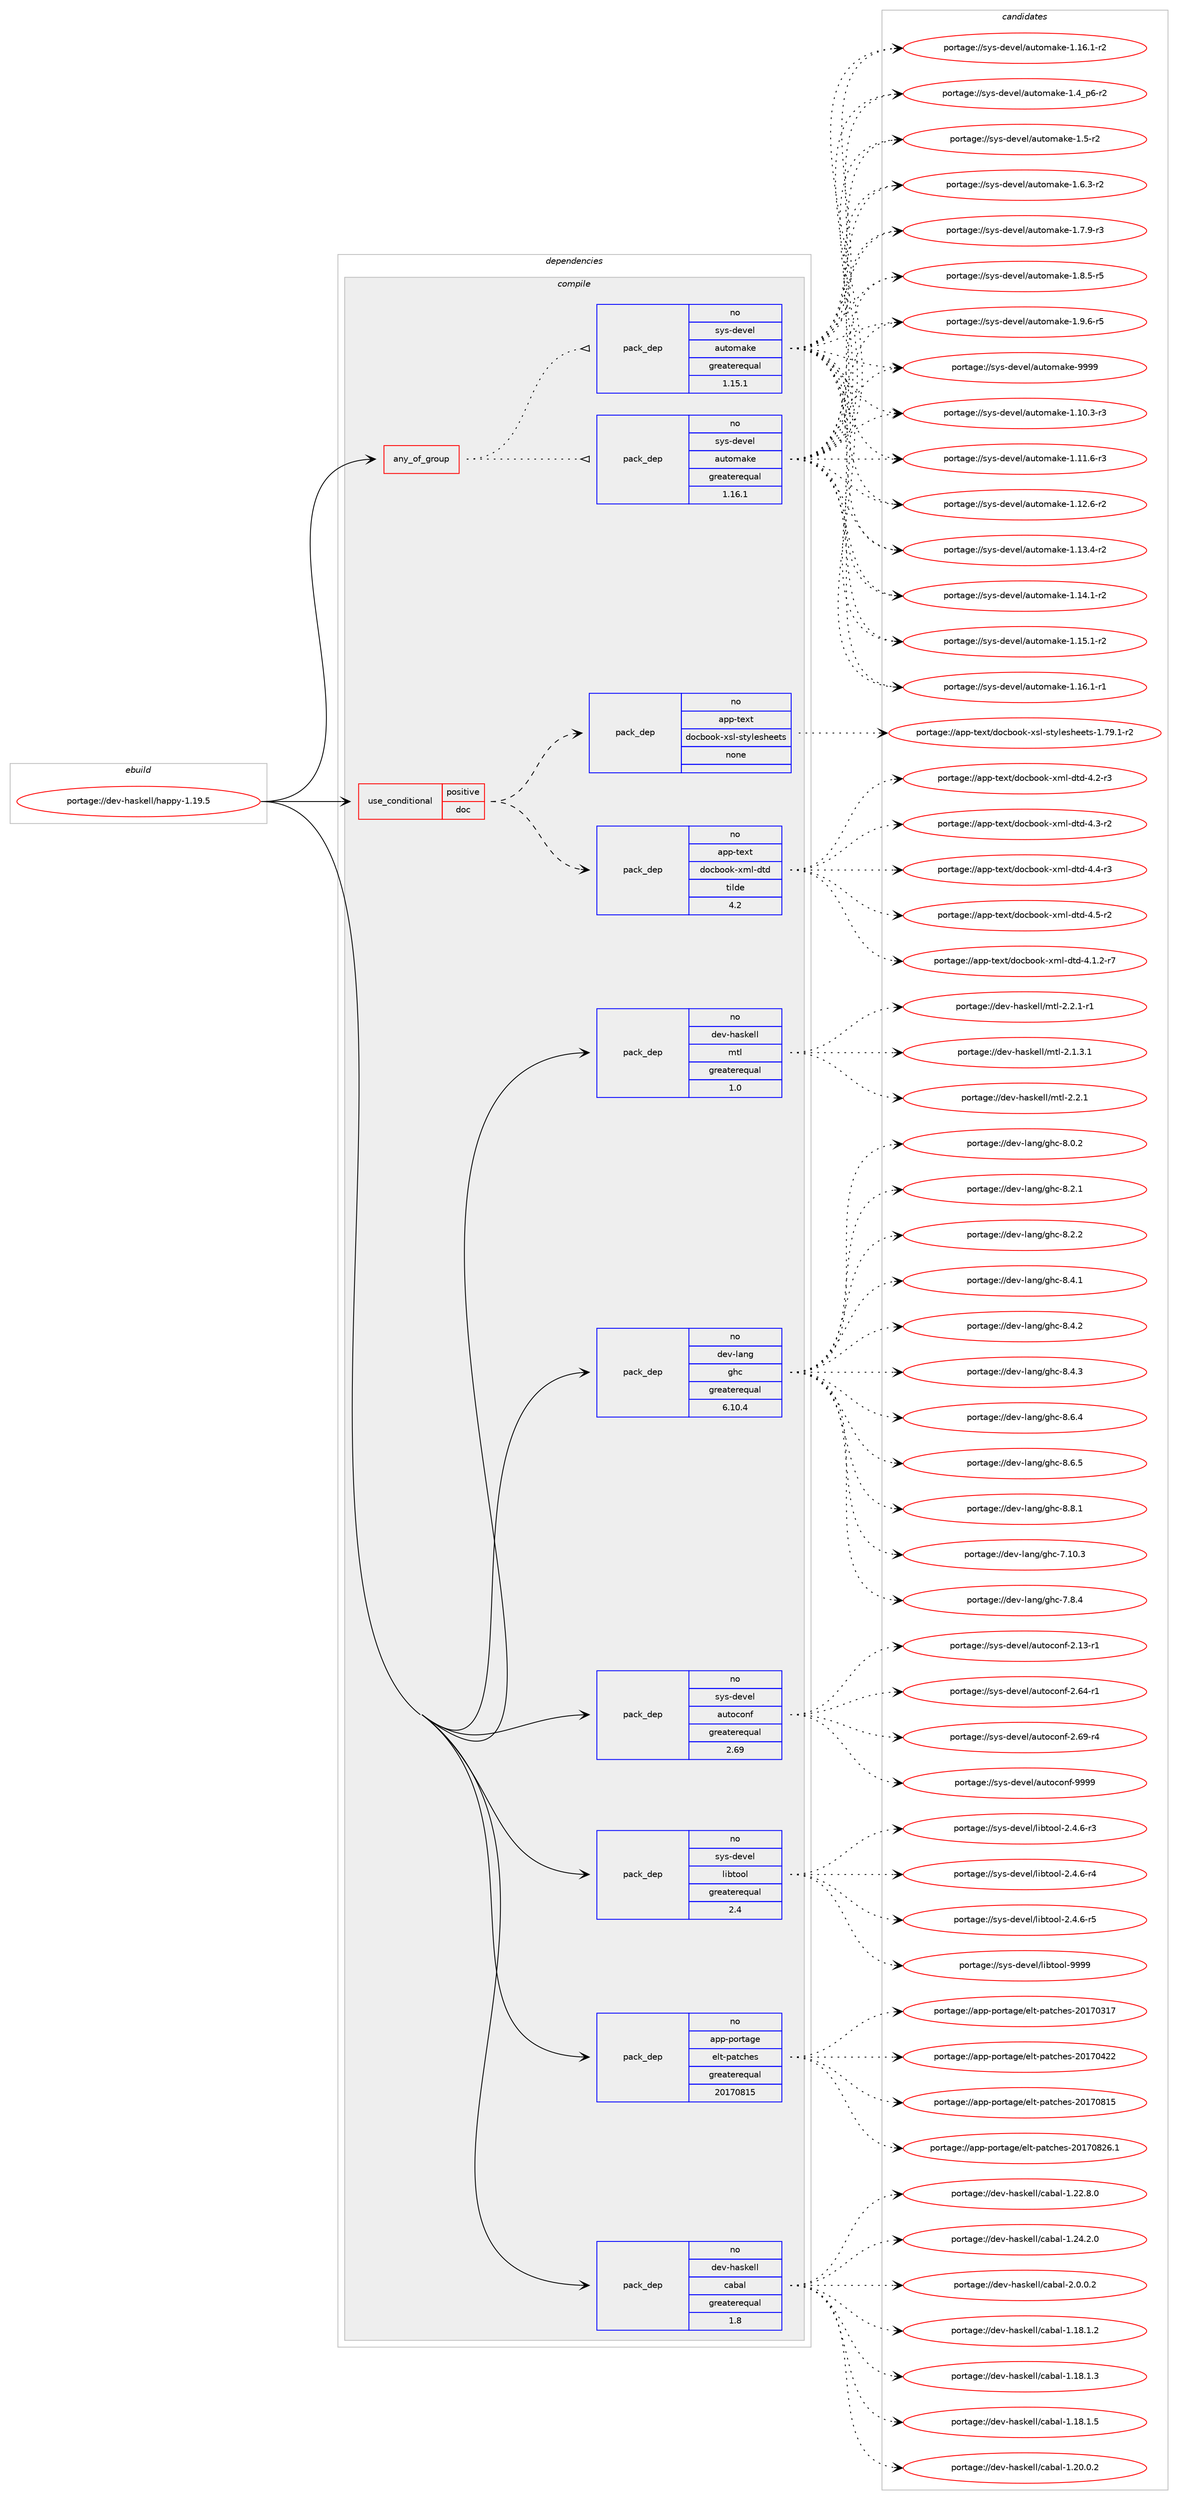 digraph prolog {

# *************
# Graph options
# *************

newrank=true;
concentrate=true;
compound=true;
graph [rankdir=LR,fontname=Helvetica,fontsize=10,ranksep=1.5];#, ranksep=2.5, nodesep=0.2];
edge  [arrowhead=vee];
node  [fontname=Helvetica,fontsize=10];

# **********
# The ebuild
# **********

subgraph cluster_leftcol {
color=gray;
rank=same;
label=<<i>ebuild</i>>;
id [label="portage://dev-haskell/happy-1.19.5", color=red, width=4, href="../dev-haskell/happy-1.19.5.svg"];
}

# ****************
# The dependencies
# ****************

subgraph cluster_midcol {
color=gray;
label=<<i>dependencies</i>>;
subgraph cluster_compile {
fillcolor="#eeeeee";
style=filled;
label=<<i>compile</i>>;
subgraph any1759 {
dependency69314 [label=<<TABLE BORDER="0" CELLBORDER="1" CELLSPACING="0" CELLPADDING="4"><TR><TD CELLPADDING="10">any_of_group</TD></TR></TABLE>>, shape=none, color=red];subgraph pack52132 {
dependency69315 [label=<<TABLE BORDER="0" CELLBORDER="1" CELLSPACING="0" CELLPADDING="4" WIDTH="220"><TR><TD ROWSPAN="6" CELLPADDING="30">pack_dep</TD></TR><TR><TD WIDTH="110">no</TD></TR><TR><TD>sys-devel</TD></TR><TR><TD>automake</TD></TR><TR><TD>greaterequal</TD></TR><TR><TD>1.16.1</TD></TR></TABLE>>, shape=none, color=blue];
}
dependency69314:e -> dependency69315:w [weight=20,style="dotted",arrowhead="oinv"];
subgraph pack52133 {
dependency69316 [label=<<TABLE BORDER="0" CELLBORDER="1" CELLSPACING="0" CELLPADDING="4" WIDTH="220"><TR><TD ROWSPAN="6" CELLPADDING="30">pack_dep</TD></TR><TR><TD WIDTH="110">no</TD></TR><TR><TD>sys-devel</TD></TR><TR><TD>automake</TD></TR><TR><TD>greaterequal</TD></TR><TR><TD>1.15.1</TD></TR></TABLE>>, shape=none, color=blue];
}
dependency69314:e -> dependency69316:w [weight=20,style="dotted",arrowhead="oinv"];
}
id:e -> dependency69314:w [weight=20,style="solid",arrowhead="vee"];
subgraph cond15366 {
dependency69317 [label=<<TABLE BORDER="0" CELLBORDER="1" CELLSPACING="0" CELLPADDING="4"><TR><TD ROWSPAN="3" CELLPADDING="10">use_conditional</TD></TR><TR><TD>positive</TD></TR><TR><TD>doc</TD></TR></TABLE>>, shape=none, color=red];
subgraph pack52134 {
dependency69318 [label=<<TABLE BORDER="0" CELLBORDER="1" CELLSPACING="0" CELLPADDING="4" WIDTH="220"><TR><TD ROWSPAN="6" CELLPADDING="30">pack_dep</TD></TR><TR><TD WIDTH="110">no</TD></TR><TR><TD>app-text</TD></TR><TR><TD>docbook-xml-dtd</TD></TR><TR><TD>tilde</TD></TR><TR><TD>4.2</TD></TR></TABLE>>, shape=none, color=blue];
}
dependency69317:e -> dependency69318:w [weight=20,style="dashed",arrowhead="vee"];
subgraph pack52135 {
dependency69319 [label=<<TABLE BORDER="0" CELLBORDER="1" CELLSPACING="0" CELLPADDING="4" WIDTH="220"><TR><TD ROWSPAN="6" CELLPADDING="30">pack_dep</TD></TR><TR><TD WIDTH="110">no</TD></TR><TR><TD>app-text</TD></TR><TR><TD>docbook-xsl-stylesheets</TD></TR><TR><TD>none</TD></TR><TR><TD></TD></TR></TABLE>>, shape=none, color=blue];
}
dependency69317:e -> dependency69319:w [weight=20,style="dashed",arrowhead="vee"];
}
id:e -> dependency69317:w [weight=20,style="solid",arrowhead="vee"];
subgraph pack52136 {
dependency69320 [label=<<TABLE BORDER="0" CELLBORDER="1" CELLSPACING="0" CELLPADDING="4" WIDTH="220"><TR><TD ROWSPAN="6" CELLPADDING="30">pack_dep</TD></TR><TR><TD WIDTH="110">no</TD></TR><TR><TD>app-portage</TD></TR><TR><TD>elt-patches</TD></TR><TR><TD>greaterequal</TD></TR><TR><TD>20170815</TD></TR></TABLE>>, shape=none, color=blue];
}
id:e -> dependency69320:w [weight=20,style="solid",arrowhead="vee"];
subgraph pack52137 {
dependency69321 [label=<<TABLE BORDER="0" CELLBORDER="1" CELLSPACING="0" CELLPADDING="4" WIDTH="220"><TR><TD ROWSPAN="6" CELLPADDING="30">pack_dep</TD></TR><TR><TD WIDTH="110">no</TD></TR><TR><TD>dev-haskell</TD></TR><TR><TD>cabal</TD></TR><TR><TD>greaterequal</TD></TR><TR><TD>1.8</TD></TR></TABLE>>, shape=none, color=blue];
}
id:e -> dependency69321:w [weight=20,style="solid",arrowhead="vee"];
subgraph pack52138 {
dependency69322 [label=<<TABLE BORDER="0" CELLBORDER="1" CELLSPACING="0" CELLPADDING="4" WIDTH="220"><TR><TD ROWSPAN="6" CELLPADDING="30">pack_dep</TD></TR><TR><TD WIDTH="110">no</TD></TR><TR><TD>dev-haskell</TD></TR><TR><TD>mtl</TD></TR><TR><TD>greaterequal</TD></TR><TR><TD>1.0</TD></TR></TABLE>>, shape=none, color=blue];
}
id:e -> dependency69322:w [weight=20,style="solid",arrowhead="vee"];
subgraph pack52139 {
dependency69323 [label=<<TABLE BORDER="0" CELLBORDER="1" CELLSPACING="0" CELLPADDING="4" WIDTH="220"><TR><TD ROWSPAN="6" CELLPADDING="30">pack_dep</TD></TR><TR><TD WIDTH="110">no</TD></TR><TR><TD>dev-lang</TD></TR><TR><TD>ghc</TD></TR><TR><TD>greaterequal</TD></TR><TR><TD>6.10.4</TD></TR></TABLE>>, shape=none, color=blue];
}
id:e -> dependency69323:w [weight=20,style="solid",arrowhead="vee"];
subgraph pack52140 {
dependency69324 [label=<<TABLE BORDER="0" CELLBORDER="1" CELLSPACING="0" CELLPADDING="4" WIDTH="220"><TR><TD ROWSPAN="6" CELLPADDING="30">pack_dep</TD></TR><TR><TD WIDTH="110">no</TD></TR><TR><TD>sys-devel</TD></TR><TR><TD>autoconf</TD></TR><TR><TD>greaterequal</TD></TR><TR><TD>2.69</TD></TR></TABLE>>, shape=none, color=blue];
}
id:e -> dependency69324:w [weight=20,style="solid",arrowhead="vee"];
subgraph pack52141 {
dependency69325 [label=<<TABLE BORDER="0" CELLBORDER="1" CELLSPACING="0" CELLPADDING="4" WIDTH="220"><TR><TD ROWSPAN="6" CELLPADDING="30">pack_dep</TD></TR><TR><TD WIDTH="110">no</TD></TR><TR><TD>sys-devel</TD></TR><TR><TD>libtool</TD></TR><TR><TD>greaterequal</TD></TR><TR><TD>2.4</TD></TR></TABLE>>, shape=none, color=blue];
}
id:e -> dependency69325:w [weight=20,style="solid",arrowhead="vee"];
}
subgraph cluster_compileandrun {
fillcolor="#eeeeee";
style=filled;
label=<<i>compile and run</i>>;
}
subgraph cluster_run {
fillcolor="#eeeeee";
style=filled;
label=<<i>run</i>>;
}
}

# **************
# The candidates
# **************

subgraph cluster_choices {
rank=same;
color=gray;
label=<<i>candidates</i>>;

subgraph choice52132 {
color=black;
nodesep=1;
choiceportage11512111545100101118101108479711711611110997107101454946494846514511451 [label="portage://sys-devel/automake-1.10.3-r3", color=red, width=4,href="../sys-devel/automake-1.10.3-r3.svg"];
choiceportage11512111545100101118101108479711711611110997107101454946494946544511451 [label="portage://sys-devel/automake-1.11.6-r3", color=red, width=4,href="../sys-devel/automake-1.11.6-r3.svg"];
choiceportage11512111545100101118101108479711711611110997107101454946495046544511450 [label="portage://sys-devel/automake-1.12.6-r2", color=red, width=4,href="../sys-devel/automake-1.12.6-r2.svg"];
choiceportage11512111545100101118101108479711711611110997107101454946495146524511450 [label="portage://sys-devel/automake-1.13.4-r2", color=red, width=4,href="../sys-devel/automake-1.13.4-r2.svg"];
choiceportage11512111545100101118101108479711711611110997107101454946495246494511450 [label="portage://sys-devel/automake-1.14.1-r2", color=red, width=4,href="../sys-devel/automake-1.14.1-r2.svg"];
choiceportage11512111545100101118101108479711711611110997107101454946495346494511450 [label="portage://sys-devel/automake-1.15.1-r2", color=red, width=4,href="../sys-devel/automake-1.15.1-r2.svg"];
choiceportage11512111545100101118101108479711711611110997107101454946495446494511449 [label="portage://sys-devel/automake-1.16.1-r1", color=red, width=4,href="../sys-devel/automake-1.16.1-r1.svg"];
choiceportage11512111545100101118101108479711711611110997107101454946495446494511450 [label="portage://sys-devel/automake-1.16.1-r2", color=red, width=4,href="../sys-devel/automake-1.16.1-r2.svg"];
choiceportage115121115451001011181011084797117116111109971071014549465295112544511450 [label="portage://sys-devel/automake-1.4_p6-r2", color=red, width=4,href="../sys-devel/automake-1.4_p6-r2.svg"];
choiceportage11512111545100101118101108479711711611110997107101454946534511450 [label="portage://sys-devel/automake-1.5-r2", color=red, width=4,href="../sys-devel/automake-1.5-r2.svg"];
choiceportage115121115451001011181011084797117116111109971071014549465446514511450 [label="portage://sys-devel/automake-1.6.3-r2", color=red, width=4,href="../sys-devel/automake-1.6.3-r2.svg"];
choiceportage115121115451001011181011084797117116111109971071014549465546574511451 [label="portage://sys-devel/automake-1.7.9-r3", color=red, width=4,href="../sys-devel/automake-1.7.9-r3.svg"];
choiceportage115121115451001011181011084797117116111109971071014549465646534511453 [label="portage://sys-devel/automake-1.8.5-r5", color=red, width=4,href="../sys-devel/automake-1.8.5-r5.svg"];
choiceportage115121115451001011181011084797117116111109971071014549465746544511453 [label="portage://sys-devel/automake-1.9.6-r5", color=red, width=4,href="../sys-devel/automake-1.9.6-r5.svg"];
choiceportage115121115451001011181011084797117116111109971071014557575757 [label="portage://sys-devel/automake-9999", color=red, width=4,href="../sys-devel/automake-9999.svg"];
dependency69315:e -> choiceportage11512111545100101118101108479711711611110997107101454946494846514511451:w [style=dotted,weight="100"];
dependency69315:e -> choiceportage11512111545100101118101108479711711611110997107101454946494946544511451:w [style=dotted,weight="100"];
dependency69315:e -> choiceportage11512111545100101118101108479711711611110997107101454946495046544511450:w [style=dotted,weight="100"];
dependency69315:e -> choiceportage11512111545100101118101108479711711611110997107101454946495146524511450:w [style=dotted,weight="100"];
dependency69315:e -> choiceportage11512111545100101118101108479711711611110997107101454946495246494511450:w [style=dotted,weight="100"];
dependency69315:e -> choiceportage11512111545100101118101108479711711611110997107101454946495346494511450:w [style=dotted,weight="100"];
dependency69315:e -> choiceportage11512111545100101118101108479711711611110997107101454946495446494511449:w [style=dotted,weight="100"];
dependency69315:e -> choiceportage11512111545100101118101108479711711611110997107101454946495446494511450:w [style=dotted,weight="100"];
dependency69315:e -> choiceportage115121115451001011181011084797117116111109971071014549465295112544511450:w [style=dotted,weight="100"];
dependency69315:e -> choiceportage11512111545100101118101108479711711611110997107101454946534511450:w [style=dotted,weight="100"];
dependency69315:e -> choiceportage115121115451001011181011084797117116111109971071014549465446514511450:w [style=dotted,weight="100"];
dependency69315:e -> choiceportage115121115451001011181011084797117116111109971071014549465546574511451:w [style=dotted,weight="100"];
dependency69315:e -> choiceportage115121115451001011181011084797117116111109971071014549465646534511453:w [style=dotted,weight="100"];
dependency69315:e -> choiceportage115121115451001011181011084797117116111109971071014549465746544511453:w [style=dotted,weight="100"];
dependency69315:e -> choiceportage115121115451001011181011084797117116111109971071014557575757:w [style=dotted,weight="100"];
}
subgraph choice52133 {
color=black;
nodesep=1;
choiceportage11512111545100101118101108479711711611110997107101454946494846514511451 [label="portage://sys-devel/automake-1.10.3-r3", color=red, width=4,href="../sys-devel/automake-1.10.3-r3.svg"];
choiceportage11512111545100101118101108479711711611110997107101454946494946544511451 [label="portage://sys-devel/automake-1.11.6-r3", color=red, width=4,href="../sys-devel/automake-1.11.6-r3.svg"];
choiceportage11512111545100101118101108479711711611110997107101454946495046544511450 [label="portage://sys-devel/automake-1.12.6-r2", color=red, width=4,href="../sys-devel/automake-1.12.6-r2.svg"];
choiceportage11512111545100101118101108479711711611110997107101454946495146524511450 [label="portage://sys-devel/automake-1.13.4-r2", color=red, width=4,href="../sys-devel/automake-1.13.4-r2.svg"];
choiceportage11512111545100101118101108479711711611110997107101454946495246494511450 [label="portage://sys-devel/automake-1.14.1-r2", color=red, width=4,href="../sys-devel/automake-1.14.1-r2.svg"];
choiceportage11512111545100101118101108479711711611110997107101454946495346494511450 [label="portage://sys-devel/automake-1.15.1-r2", color=red, width=4,href="../sys-devel/automake-1.15.1-r2.svg"];
choiceportage11512111545100101118101108479711711611110997107101454946495446494511449 [label="portage://sys-devel/automake-1.16.1-r1", color=red, width=4,href="../sys-devel/automake-1.16.1-r1.svg"];
choiceportage11512111545100101118101108479711711611110997107101454946495446494511450 [label="portage://sys-devel/automake-1.16.1-r2", color=red, width=4,href="../sys-devel/automake-1.16.1-r2.svg"];
choiceportage115121115451001011181011084797117116111109971071014549465295112544511450 [label="portage://sys-devel/automake-1.4_p6-r2", color=red, width=4,href="../sys-devel/automake-1.4_p6-r2.svg"];
choiceportage11512111545100101118101108479711711611110997107101454946534511450 [label="portage://sys-devel/automake-1.5-r2", color=red, width=4,href="../sys-devel/automake-1.5-r2.svg"];
choiceportage115121115451001011181011084797117116111109971071014549465446514511450 [label="portage://sys-devel/automake-1.6.3-r2", color=red, width=4,href="../sys-devel/automake-1.6.3-r2.svg"];
choiceportage115121115451001011181011084797117116111109971071014549465546574511451 [label="portage://sys-devel/automake-1.7.9-r3", color=red, width=4,href="../sys-devel/automake-1.7.9-r3.svg"];
choiceportage115121115451001011181011084797117116111109971071014549465646534511453 [label="portage://sys-devel/automake-1.8.5-r5", color=red, width=4,href="../sys-devel/automake-1.8.5-r5.svg"];
choiceportage115121115451001011181011084797117116111109971071014549465746544511453 [label="portage://sys-devel/automake-1.9.6-r5", color=red, width=4,href="../sys-devel/automake-1.9.6-r5.svg"];
choiceportage115121115451001011181011084797117116111109971071014557575757 [label="portage://sys-devel/automake-9999", color=red, width=4,href="../sys-devel/automake-9999.svg"];
dependency69316:e -> choiceportage11512111545100101118101108479711711611110997107101454946494846514511451:w [style=dotted,weight="100"];
dependency69316:e -> choiceportage11512111545100101118101108479711711611110997107101454946494946544511451:w [style=dotted,weight="100"];
dependency69316:e -> choiceportage11512111545100101118101108479711711611110997107101454946495046544511450:w [style=dotted,weight="100"];
dependency69316:e -> choiceportage11512111545100101118101108479711711611110997107101454946495146524511450:w [style=dotted,weight="100"];
dependency69316:e -> choiceportage11512111545100101118101108479711711611110997107101454946495246494511450:w [style=dotted,weight="100"];
dependency69316:e -> choiceportage11512111545100101118101108479711711611110997107101454946495346494511450:w [style=dotted,weight="100"];
dependency69316:e -> choiceportage11512111545100101118101108479711711611110997107101454946495446494511449:w [style=dotted,weight="100"];
dependency69316:e -> choiceportage11512111545100101118101108479711711611110997107101454946495446494511450:w [style=dotted,weight="100"];
dependency69316:e -> choiceportage115121115451001011181011084797117116111109971071014549465295112544511450:w [style=dotted,weight="100"];
dependency69316:e -> choiceportage11512111545100101118101108479711711611110997107101454946534511450:w [style=dotted,weight="100"];
dependency69316:e -> choiceportage115121115451001011181011084797117116111109971071014549465446514511450:w [style=dotted,weight="100"];
dependency69316:e -> choiceportage115121115451001011181011084797117116111109971071014549465546574511451:w [style=dotted,weight="100"];
dependency69316:e -> choiceportage115121115451001011181011084797117116111109971071014549465646534511453:w [style=dotted,weight="100"];
dependency69316:e -> choiceportage115121115451001011181011084797117116111109971071014549465746544511453:w [style=dotted,weight="100"];
dependency69316:e -> choiceportage115121115451001011181011084797117116111109971071014557575757:w [style=dotted,weight="100"];
}
subgraph choice52134 {
color=black;
nodesep=1;
choiceportage971121124511610112011647100111999811111110745120109108451001161004552464946504511455 [label="portage://app-text/docbook-xml-dtd-4.1.2-r7", color=red, width=4,href="../app-text/docbook-xml-dtd-4.1.2-r7.svg"];
choiceportage97112112451161011201164710011199981111111074512010910845100116100455246504511451 [label="portage://app-text/docbook-xml-dtd-4.2-r3", color=red, width=4,href="../app-text/docbook-xml-dtd-4.2-r3.svg"];
choiceportage97112112451161011201164710011199981111111074512010910845100116100455246514511450 [label="portage://app-text/docbook-xml-dtd-4.3-r2", color=red, width=4,href="../app-text/docbook-xml-dtd-4.3-r2.svg"];
choiceportage97112112451161011201164710011199981111111074512010910845100116100455246524511451 [label="portage://app-text/docbook-xml-dtd-4.4-r3", color=red, width=4,href="../app-text/docbook-xml-dtd-4.4-r3.svg"];
choiceportage97112112451161011201164710011199981111111074512010910845100116100455246534511450 [label="portage://app-text/docbook-xml-dtd-4.5-r2", color=red, width=4,href="../app-text/docbook-xml-dtd-4.5-r2.svg"];
dependency69318:e -> choiceportage971121124511610112011647100111999811111110745120109108451001161004552464946504511455:w [style=dotted,weight="100"];
dependency69318:e -> choiceportage97112112451161011201164710011199981111111074512010910845100116100455246504511451:w [style=dotted,weight="100"];
dependency69318:e -> choiceportage97112112451161011201164710011199981111111074512010910845100116100455246514511450:w [style=dotted,weight="100"];
dependency69318:e -> choiceportage97112112451161011201164710011199981111111074512010910845100116100455246524511451:w [style=dotted,weight="100"];
dependency69318:e -> choiceportage97112112451161011201164710011199981111111074512010910845100116100455246534511450:w [style=dotted,weight="100"];
}
subgraph choice52135 {
color=black;
nodesep=1;
choiceportage97112112451161011201164710011199981111111074512011510845115116121108101115104101101116115454946555746494511450 [label="portage://app-text/docbook-xsl-stylesheets-1.79.1-r2", color=red, width=4,href="../app-text/docbook-xsl-stylesheets-1.79.1-r2.svg"];
dependency69319:e -> choiceportage97112112451161011201164710011199981111111074512011510845115116121108101115104101101116115454946555746494511450:w [style=dotted,weight="100"];
}
subgraph choice52136 {
color=black;
nodesep=1;
choiceportage97112112451121111141169710310147101108116451129711699104101115455048495548514955 [label="portage://app-portage/elt-patches-20170317", color=red, width=4,href="../app-portage/elt-patches-20170317.svg"];
choiceportage97112112451121111141169710310147101108116451129711699104101115455048495548525050 [label="portage://app-portage/elt-patches-20170422", color=red, width=4,href="../app-portage/elt-patches-20170422.svg"];
choiceportage97112112451121111141169710310147101108116451129711699104101115455048495548564953 [label="portage://app-portage/elt-patches-20170815", color=red, width=4,href="../app-portage/elt-patches-20170815.svg"];
choiceportage971121124511211111411697103101471011081164511297116991041011154550484955485650544649 [label="portage://app-portage/elt-patches-20170826.1", color=red, width=4,href="../app-portage/elt-patches-20170826.1.svg"];
dependency69320:e -> choiceportage97112112451121111141169710310147101108116451129711699104101115455048495548514955:w [style=dotted,weight="100"];
dependency69320:e -> choiceportage97112112451121111141169710310147101108116451129711699104101115455048495548525050:w [style=dotted,weight="100"];
dependency69320:e -> choiceportage97112112451121111141169710310147101108116451129711699104101115455048495548564953:w [style=dotted,weight="100"];
dependency69320:e -> choiceportage971121124511211111411697103101471011081164511297116991041011154550484955485650544649:w [style=dotted,weight="100"];
}
subgraph choice52137 {
color=black;
nodesep=1;
choiceportage10010111845104971151071011081084799979897108454946495646494650 [label="portage://dev-haskell/cabal-1.18.1.2", color=red, width=4,href="../dev-haskell/cabal-1.18.1.2.svg"];
choiceportage10010111845104971151071011081084799979897108454946495646494651 [label="portage://dev-haskell/cabal-1.18.1.3", color=red, width=4,href="../dev-haskell/cabal-1.18.1.3.svg"];
choiceportage10010111845104971151071011081084799979897108454946495646494653 [label="portage://dev-haskell/cabal-1.18.1.5", color=red, width=4,href="../dev-haskell/cabal-1.18.1.5.svg"];
choiceportage10010111845104971151071011081084799979897108454946504846484650 [label="portage://dev-haskell/cabal-1.20.0.2", color=red, width=4,href="../dev-haskell/cabal-1.20.0.2.svg"];
choiceportage10010111845104971151071011081084799979897108454946505046564648 [label="portage://dev-haskell/cabal-1.22.8.0", color=red, width=4,href="../dev-haskell/cabal-1.22.8.0.svg"];
choiceportage10010111845104971151071011081084799979897108454946505246504648 [label="portage://dev-haskell/cabal-1.24.2.0", color=red, width=4,href="../dev-haskell/cabal-1.24.2.0.svg"];
choiceportage100101118451049711510710110810847999798971084550464846484650 [label="portage://dev-haskell/cabal-2.0.0.2", color=red, width=4,href="../dev-haskell/cabal-2.0.0.2.svg"];
dependency69321:e -> choiceportage10010111845104971151071011081084799979897108454946495646494650:w [style=dotted,weight="100"];
dependency69321:e -> choiceportage10010111845104971151071011081084799979897108454946495646494651:w [style=dotted,weight="100"];
dependency69321:e -> choiceportage10010111845104971151071011081084799979897108454946495646494653:w [style=dotted,weight="100"];
dependency69321:e -> choiceportage10010111845104971151071011081084799979897108454946504846484650:w [style=dotted,weight="100"];
dependency69321:e -> choiceportage10010111845104971151071011081084799979897108454946505046564648:w [style=dotted,weight="100"];
dependency69321:e -> choiceportage10010111845104971151071011081084799979897108454946505246504648:w [style=dotted,weight="100"];
dependency69321:e -> choiceportage100101118451049711510710110810847999798971084550464846484650:w [style=dotted,weight="100"];
}
subgraph choice52138 {
color=black;
nodesep=1;
choiceportage1001011184510497115107101108108471091161084550464946514649 [label="portage://dev-haskell/mtl-2.1.3.1", color=red, width=4,href="../dev-haskell/mtl-2.1.3.1.svg"];
choiceportage100101118451049711510710110810847109116108455046504649 [label="portage://dev-haskell/mtl-2.2.1", color=red, width=4,href="../dev-haskell/mtl-2.2.1.svg"];
choiceportage1001011184510497115107101108108471091161084550465046494511449 [label="portage://dev-haskell/mtl-2.2.1-r1", color=red, width=4,href="../dev-haskell/mtl-2.2.1-r1.svg"];
dependency69322:e -> choiceportage1001011184510497115107101108108471091161084550464946514649:w [style=dotted,weight="100"];
dependency69322:e -> choiceportage100101118451049711510710110810847109116108455046504649:w [style=dotted,weight="100"];
dependency69322:e -> choiceportage1001011184510497115107101108108471091161084550465046494511449:w [style=dotted,weight="100"];
}
subgraph choice52139 {
color=black;
nodesep=1;
choiceportage1001011184510897110103471031049945554649484651 [label="portage://dev-lang/ghc-7.10.3", color=red, width=4,href="../dev-lang/ghc-7.10.3.svg"];
choiceportage10010111845108971101034710310499455546564652 [label="portage://dev-lang/ghc-7.8.4", color=red, width=4,href="../dev-lang/ghc-7.8.4.svg"];
choiceportage10010111845108971101034710310499455646484650 [label="portage://dev-lang/ghc-8.0.2", color=red, width=4,href="../dev-lang/ghc-8.0.2.svg"];
choiceportage10010111845108971101034710310499455646504649 [label="portage://dev-lang/ghc-8.2.1", color=red, width=4,href="../dev-lang/ghc-8.2.1.svg"];
choiceportage10010111845108971101034710310499455646504650 [label="portage://dev-lang/ghc-8.2.2", color=red, width=4,href="../dev-lang/ghc-8.2.2.svg"];
choiceportage10010111845108971101034710310499455646524649 [label="portage://dev-lang/ghc-8.4.1", color=red, width=4,href="../dev-lang/ghc-8.4.1.svg"];
choiceportage10010111845108971101034710310499455646524650 [label="portage://dev-lang/ghc-8.4.2", color=red, width=4,href="../dev-lang/ghc-8.4.2.svg"];
choiceportage10010111845108971101034710310499455646524651 [label="portage://dev-lang/ghc-8.4.3", color=red, width=4,href="../dev-lang/ghc-8.4.3.svg"];
choiceportage10010111845108971101034710310499455646544652 [label="portage://dev-lang/ghc-8.6.4", color=red, width=4,href="../dev-lang/ghc-8.6.4.svg"];
choiceportage10010111845108971101034710310499455646544653 [label="portage://dev-lang/ghc-8.6.5", color=red, width=4,href="../dev-lang/ghc-8.6.5.svg"];
choiceportage10010111845108971101034710310499455646564649 [label="portage://dev-lang/ghc-8.8.1", color=red, width=4,href="../dev-lang/ghc-8.8.1.svg"];
dependency69323:e -> choiceportage1001011184510897110103471031049945554649484651:w [style=dotted,weight="100"];
dependency69323:e -> choiceportage10010111845108971101034710310499455546564652:w [style=dotted,weight="100"];
dependency69323:e -> choiceportage10010111845108971101034710310499455646484650:w [style=dotted,weight="100"];
dependency69323:e -> choiceportage10010111845108971101034710310499455646504649:w [style=dotted,weight="100"];
dependency69323:e -> choiceportage10010111845108971101034710310499455646504650:w [style=dotted,weight="100"];
dependency69323:e -> choiceportage10010111845108971101034710310499455646524649:w [style=dotted,weight="100"];
dependency69323:e -> choiceportage10010111845108971101034710310499455646524650:w [style=dotted,weight="100"];
dependency69323:e -> choiceportage10010111845108971101034710310499455646524651:w [style=dotted,weight="100"];
dependency69323:e -> choiceportage10010111845108971101034710310499455646544652:w [style=dotted,weight="100"];
dependency69323:e -> choiceportage10010111845108971101034710310499455646544653:w [style=dotted,weight="100"];
dependency69323:e -> choiceportage10010111845108971101034710310499455646564649:w [style=dotted,weight="100"];
}
subgraph choice52140 {
color=black;
nodesep=1;
choiceportage1151211154510010111810110847971171161119911111010245504649514511449 [label="portage://sys-devel/autoconf-2.13-r1", color=red, width=4,href="../sys-devel/autoconf-2.13-r1.svg"];
choiceportage1151211154510010111810110847971171161119911111010245504654524511449 [label="portage://sys-devel/autoconf-2.64-r1", color=red, width=4,href="../sys-devel/autoconf-2.64-r1.svg"];
choiceportage1151211154510010111810110847971171161119911111010245504654574511452 [label="portage://sys-devel/autoconf-2.69-r4", color=red, width=4,href="../sys-devel/autoconf-2.69-r4.svg"];
choiceportage115121115451001011181011084797117116111991111101024557575757 [label="portage://sys-devel/autoconf-9999", color=red, width=4,href="../sys-devel/autoconf-9999.svg"];
dependency69324:e -> choiceportage1151211154510010111810110847971171161119911111010245504649514511449:w [style=dotted,weight="100"];
dependency69324:e -> choiceportage1151211154510010111810110847971171161119911111010245504654524511449:w [style=dotted,weight="100"];
dependency69324:e -> choiceportage1151211154510010111810110847971171161119911111010245504654574511452:w [style=dotted,weight="100"];
dependency69324:e -> choiceportage115121115451001011181011084797117116111991111101024557575757:w [style=dotted,weight="100"];
}
subgraph choice52141 {
color=black;
nodesep=1;
choiceportage1151211154510010111810110847108105981161111111084550465246544511451 [label="portage://sys-devel/libtool-2.4.6-r3", color=red, width=4,href="../sys-devel/libtool-2.4.6-r3.svg"];
choiceportage1151211154510010111810110847108105981161111111084550465246544511452 [label="portage://sys-devel/libtool-2.4.6-r4", color=red, width=4,href="../sys-devel/libtool-2.4.6-r4.svg"];
choiceportage1151211154510010111810110847108105981161111111084550465246544511453 [label="portage://sys-devel/libtool-2.4.6-r5", color=red, width=4,href="../sys-devel/libtool-2.4.6-r5.svg"];
choiceportage1151211154510010111810110847108105981161111111084557575757 [label="portage://sys-devel/libtool-9999", color=red, width=4,href="../sys-devel/libtool-9999.svg"];
dependency69325:e -> choiceportage1151211154510010111810110847108105981161111111084550465246544511451:w [style=dotted,weight="100"];
dependency69325:e -> choiceportage1151211154510010111810110847108105981161111111084550465246544511452:w [style=dotted,weight="100"];
dependency69325:e -> choiceportage1151211154510010111810110847108105981161111111084550465246544511453:w [style=dotted,weight="100"];
dependency69325:e -> choiceportage1151211154510010111810110847108105981161111111084557575757:w [style=dotted,weight="100"];
}
}

}
